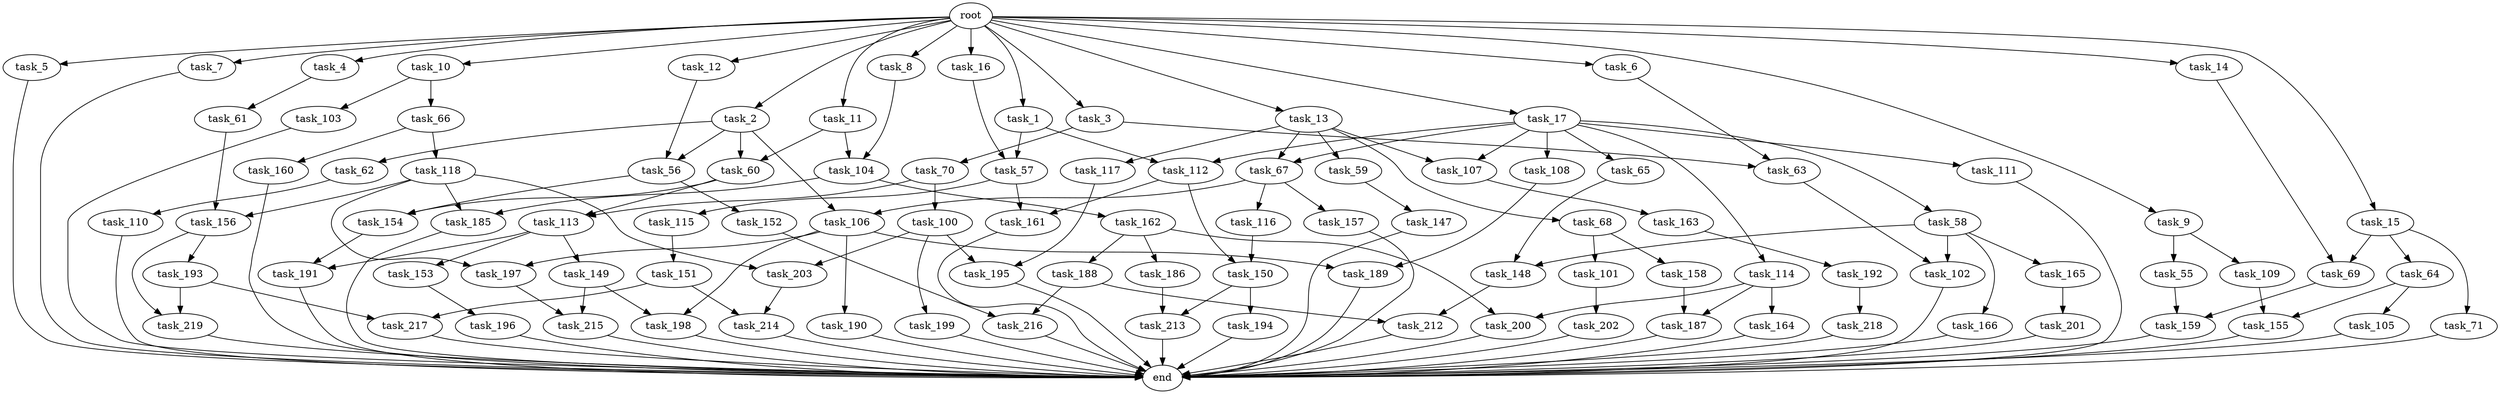digraph G {
  root [size="0.000000"];
  task_1 [size="1024.000000"];
  task_2 [size="1024.000000"];
  task_3 [size="1024.000000"];
  task_4 [size="1024.000000"];
  task_5 [size="1024.000000"];
  task_6 [size="1024.000000"];
  task_7 [size="1024.000000"];
  task_8 [size="1024.000000"];
  task_9 [size="1024.000000"];
  task_10 [size="1024.000000"];
  task_11 [size="1024.000000"];
  task_12 [size="1024.000000"];
  task_13 [size="1024.000000"];
  task_14 [size="1024.000000"];
  task_15 [size="1024.000000"];
  task_16 [size="1024.000000"];
  task_17 [size="1024.000000"];
  task_55 [size="214748364800.000000"];
  task_56 [size="446676598784.000000"];
  task_57 [size="996432412672.000000"];
  task_58 [size="420906795008.000000"];
  task_59 [size="34359738368.000000"];
  task_60 [size="523986010112.000000"];
  task_61 [size="420906795008.000000"];
  task_62 [size="309237645312.000000"];
  task_63 [size="292057776128.000000"];
  task_64 [size="420906795008.000000"];
  task_65 [size="420906795008.000000"];
  task_66 [size="309237645312.000000"];
  task_67 [size="455266533376.000000"];
  task_68 [size="34359738368.000000"];
  task_69 [size="970662608896.000000"];
  task_70 [size="214748364800.000000"];
  task_71 [size="420906795008.000000"];
  task_100 [size="858993459200.000000"];
  task_101 [size="858993459200.000000"];
  task_102 [size="1116691496960.000000"];
  task_103 [size="309237645312.000000"];
  task_104 [size="249108103168.000000"];
  task_105 [size="214748364800.000000"];
  task_106 [size="523986010112.000000"];
  task_107 [size="455266533376.000000"];
  task_108 [size="420906795008.000000"];
  task_109 [size="214748364800.000000"];
  task_110 [size="77309411328.000000"];
  task_111 [size="420906795008.000000"];
  task_112 [size="558345748480.000000"];
  task_113 [size="1279900254208.000000"];
  task_114 [size="420906795008.000000"];
  task_115 [size="214748364800.000000"];
  task_116 [size="214748364800.000000"];
  task_117 [size="34359738368.000000"];
  task_118 [size="549755813888.000000"];
  task_147 [size="858993459200.000000"];
  task_148 [size="970662608896.000000"];
  task_149 [size="34359738368.000000"];
  task_150 [size="584115552256.000000"];
  task_151 [size="420906795008.000000"];
  task_152 [size="77309411328.000000"];
  task_153 [size="34359738368.000000"];
  task_154 [size="498216206336.000000"];
  task_155 [size="523986010112.000000"];
  task_156 [size="455266533376.000000"];
  task_157 [size="214748364800.000000"];
  task_158 [size="858993459200.000000"];
  task_159 [size="730144440320.000000"];
  task_160 [size="549755813888.000000"];
  task_161 [size="249108103168.000000"];
  task_162 [size="137438953472.000000"];
  task_163 [size="420906795008.000000"];
  task_164 [size="214748364800.000000"];
  task_165 [size="420906795008.000000"];
  task_166 [size="420906795008.000000"];
  task_185 [size="558345748480.000000"];
  task_186 [size="695784701952.000000"];
  task_187 [size="910533066752.000000"];
  task_188 [size="695784701952.000000"];
  task_189 [size="1245540515840.000000"];
  task_190 [size="695784701952.000000"];
  task_191 [size="893353197568.000000"];
  task_192 [size="77309411328.000000"];
  task_193 [size="214748364800.000000"];
  task_194 [size="137438953472.000000"];
  task_195 [size="292057776128.000000"];
  task_196 [size="549755813888.000000"];
  task_197 [size="1116691496960.000000"];
  task_198 [size="833223655424.000000"];
  task_199 [size="77309411328.000000"];
  task_200 [size="910533066752.000000"];
  task_201 [size="695784701952.000000"];
  task_202 [size="695784701952.000000"];
  task_203 [size="498216206336.000000"];
  task_212 [size="858993459200.000000"];
  task_213 [size="558345748480.000000"];
  task_214 [size="635655159808.000000"];
  task_215 [size="446676598784.000000"];
  task_216 [size="858993459200.000000"];
  task_217 [size="730144440320.000000"];
  task_218 [size="858993459200.000000"];
  task_219 [size="523986010112.000000"];
  end [size="0.000000"];

  root -> task_1 [size="1.000000"];
  root -> task_2 [size="1.000000"];
  root -> task_3 [size="1.000000"];
  root -> task_4 [size="1.000000"];
  root -> task_5 [size="1.000000"];
  root -> task_6 [size="1.000000"];
  root -> task_7 [size="1.000000"];
  root -> task_8 [size="1.000000"];
  root -> task_9 [size="1.000000"];
  root -> task_10 [size="1.000000"];
  root -> task_11 [size="1.000000"];
  root -> task_12 [size="1.000000"];
  root -> task_13 [size="1.000000"];
  root -> task_14 [size="1.000000"];
  root -> task_15 [size="1.000000"];
  root -> task_16 [size="1.000000"];
  root -> task_17 [size="1.000000"];
  task_1 -> task_57 [size="134217728.000000"];
  task_1 -> task_112 [size="134217728.000000"];
  task_2 -> task_56 [size="301989888.000000"];
  task_2 -> task_60 [size="301989888.000000"];
  task_2 -> task_62 [size="301989888.000000"];
  task_2 -> task_106 [size="301989888.000000"];
  task_3 -> task_63 [size="209715200.000000"];
  task_3 -> task_70 [size="209715200.000000"];
  task_4 -> task_61 [size="411041792.000000"];
  task_5 -> end [size="1.000000"];
  task_6 -> task_63 [size="75497472.000000"];
  task_7 -> end [size="1.000000"];
  task_8 -> task_104 [size="33554432.000000"];
  task_9 -> task_55 [size="209715200.000000"];
  task_9 -> task_109 [size="209715200.000000"];
  task_10 -> task_66 [size="301989888.000000"];
  task_10 -> task_103 [size="301989888.000000"];
  task_11 -> task_60 [size="209715200.000000"];
  task_11 -> task_104 [size="209715200.000000"];
  task_12 -> task_56 [size="134217728.000000"];
  task_13 -> task_59 [size="33554432.000000"];
  task_13 -> task_67 [size="33554432.000000"];
  task_13 -> task_68 [size="33554432.000000"];
  task_13 -> task_107 [size="33554432.000000"];
  task_13 -> task_117 [size="33554432.000000"];
  task_14 -> task_69 [size="536870912.000000"];
  task_15 -> task_64 [size="411041792.000000"];
  task_15 -> task_69 [size="411041792.000000"];
  task_15 -> task_71 [size="411041792.000000"];
  task_16 -> task_57 [size="838860800.000000"];
  task_17 -> task_58 [size="411041792.000000"];
  task_17 -> task_65 [size="411041792.000000"];
  task_17 -> task_67 [size="411041792.000000"];
  task_17 -> task_107 [size="411041792.000000"];
  task_17 -> task_108 [size="411041792.000000"];
  task_17 -> task_111 [size="411041792.000000"];
  task_17 -> task_112 [size="411041792.000000"];
  task_17 -> task_114 [size="411041792.000000"];
  task_55 -> task_159 [size="33554432.000000"];
  task_56 -> task_152 [size="75497472.000000"];
  task_56 -> task_154 [size="75497472.000000"];
  task_57 -> task_115 [size="209715200.000000"];
  task_57 -> task_161 [size="209715200.000000"];
  task_58 -> task_102 [size="411041792.000000"];
  task_58 -> task_148 [size="411041792.000000"];
  task_58 -> task_165 [size="411041792.000000"];
  task_58 -> task_166 [size="411041792.000000"];
  task_59 -> task_147 [size="838860800.000000"];
  task_60 -> task_113 [size="411041792.000000"];
  task_60 -> task_154 [size="411041792.000000"];
  task_61 -> task_156 [size="33554432.000000"];
  task_62 -> task_110 [size="75497472.000000"];
  task_63 -> task_102 [size="679477248.000000"];
  task_64 -> task_105 [size="209715200.000000"];
  task_64 -> task_155 [size="209715200.000000"];
  task_65 -> task_148 [size="536870912.000000"];
  task_66 -> task_118 [size="536870912.000000"];
  task_66 -> task_160 [size="536870912.000000"];
  task_67 -> task_106 [size="209715200.000000"];
  task_67 -> task_116 [size="209715200.000000"];
  task_67 -> task_157 [size="209715200.000000"];
  task_68 -> task_101 [size="838860800.000000"];
  task_68 -> task_158 [size="838860800.000000"];
  task_69 -> task_159 [size="679477248.000000"];
  task_70 -> task_100 [size="838860800.000000"];
  task_70 -> task_113 [size="838860800.000000"];
  task_71 -> end [size="1.000000"];
  task_100 -> task_195 [size="75497472.000000"];
  task_100 -> task_199 [size="75497472.000000"];
  task_100 -> task_203 [size="75497472.000000"];
  task_101 -> task_202 [size="679477248.000000"];
  task_102 -> end [size="1.000000"];
  task_103 -> end [size="1.000000"];
  task_104 -> task_162 [size="134217728.000000"];
  task_104 -> task_185 [size="134217728.000000"];
  task_105 -> end [size="1.000000"];
  task_106 -> task_189 [size="679477248.000000"];
  task_106 -> task_190 [size="679477248.000000"];
  task_106 -> task_197 [size="679477248.000000"];
  task_106 -> task_198 [size="679477248.000000"];
  task_107 -> task_163 [size="411041792.000000"];
  task_108 -> task_189 [size="536870912.000000"];
  task_109 -> task_155 [size="301989888.000000"];
  task_110 -> end [size="1.000000"];
  task_111 -> end [size="1.000000"];
  task_112 -> task_150 [size="33554432.000000"];
  task_112 -> task_161 [size="33554432.000000"];
  task_113 -> task_149 [size="33554432.000000"];
  task_113 -> task_153 [size="33554432.000000"];
  task_113 -> task_191 [size="33554432.000000"];
  task_114 -> task_164 [size="209715200.000000"];
  task_114 -> task_187 [size="209715200.000000"];
  task_114 -> task_200 [size="209715200.000000"];
  task_115 -> task_151 [size="411041792.000000"];
  task_116 -> task_150 [size="536870912.000000"];
  task_117 -> task_195 [size="209715200.000000"];
  task_118 -> task_156 [size="411041792.000000"];
  task_118 -> task_185 [size="411041792.000000"];
  task_118 -> task_197 [size="411041792.000000"];
  task_118 -> task_203 [size="411041792.000000"];
  task_147 -> end [size="1.000000"];
  task_148 -> task_212 [size="536870912.000000"];
  task_149 -> task_198 [size="134217728.000000"];
  task_149 -> task_215 [size="134217728.000000"];
  task_150 -> task_194 [size="134217728.000000"];
  task_150 -> task_213 [size="134217728.000000"];
  task_151 -> task_214 [size="411041792.000000"];
  task_151 -> task_217 [size="411041792.000000"];
  task_152 -> task_216 [size="536870912.000000"];
  task_153 -> task_196 [size="536870912.000000"];
  task_154 -> task_191 [size="838860800.000000"];
  task_155 -> end [size="1.000000"];
  task_156 -> task_193 [size="209715200.000000"];
  task_156 -> task_219 [size="209715200.000000"];
  task_157 -> end [size="1.000000"];
  task_158 -> task_187 [size="679477248.000000"];
  task_159 -> end [size="1.000000"];
  task_160 -> end [size="1.000000"];
  task_161 -> end [size="1.000000"];
  task_162 -> task_186 [size="679477248.000000"];
  task_162 -> task_188 [size="679477248.000000"];
  task_162 -> task_200 [size="679477248.000000"];
  task_163 -> task_192 [size="75497472.000000"];
  task_164 -> end [size="1.000000"];
  task_165 -> task_201 [size="679477248.000000"];
  task_166 -> end [size="1.000000"];
  task_185 -> end [size="1.000000"];
  task_186 -> task_213 [size="411041792.000000"];
  task_187 -> end [size="1.000000"];
  task_188 -> task_212 [size="301989888.000000"];
  task_188 -> task_216 [size="301989888.000000"];
  task_189 -> end [size="1.000000"];
  task_190 -> end [size="1.000000"];
  task_191 -> end [size="1.000000"];
  task_192 -> task_218 [size="838860800.000000"];
  task_193 -> task_217 [size="301989888.000000"];
  task_193 -> task_219 [size="301989888.000000"];
  task_194 -> end [size="1.000000"];
  task_195 -> end [size="1.000000"];
  task_196 -> end [size="1.000000"];
  task_197 -> task_215 [size="301989888.000000"];
  task_198 -> end [size="1.000000"];
  task_199 -> end [size="1.000000"];
  task_200 -> end [size="1.000000"];
  task_201 -> end [size="1.000000"];
  task_202 -> end [size="1.000000"];
  task_203 -> task_214 [size="209715200.000000"];
  task_212 -> end [size="1.000000"];
  task_213 -> end [size="1.000000"];
  task_214 -> end [size="1.000000"];
  task_215 -> end [size="1.000000"];
  task_216 -> end [size="1.000000"];
  task_217 -> end [size="1.000000"];
  task_218 -> end [size="1.000000"];
  task_219 -> end [size="1.000000"];
}
